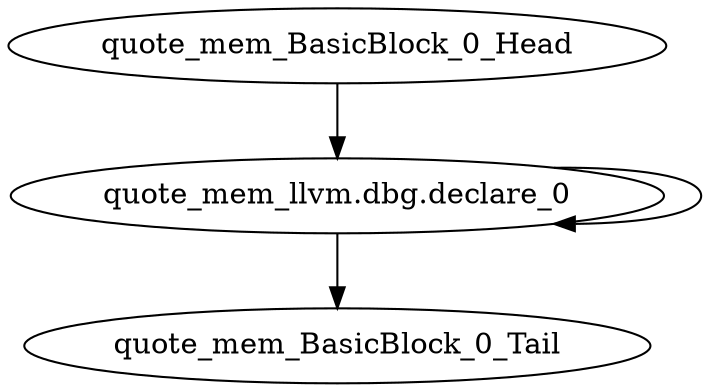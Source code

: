 digraph G {
    "quote_mem_llvm.dbg.declare_0" -> "quote_mem_BasicBlock_0_Tail"
    "quote_mem_llvm.dbg.declare_0" -> "quote_mem_llvm.dbg.declare_0"
    "quote_mem_BasicBlock_0_Head" -> "quote_mem_llvm.dbg.declare_0"
}
